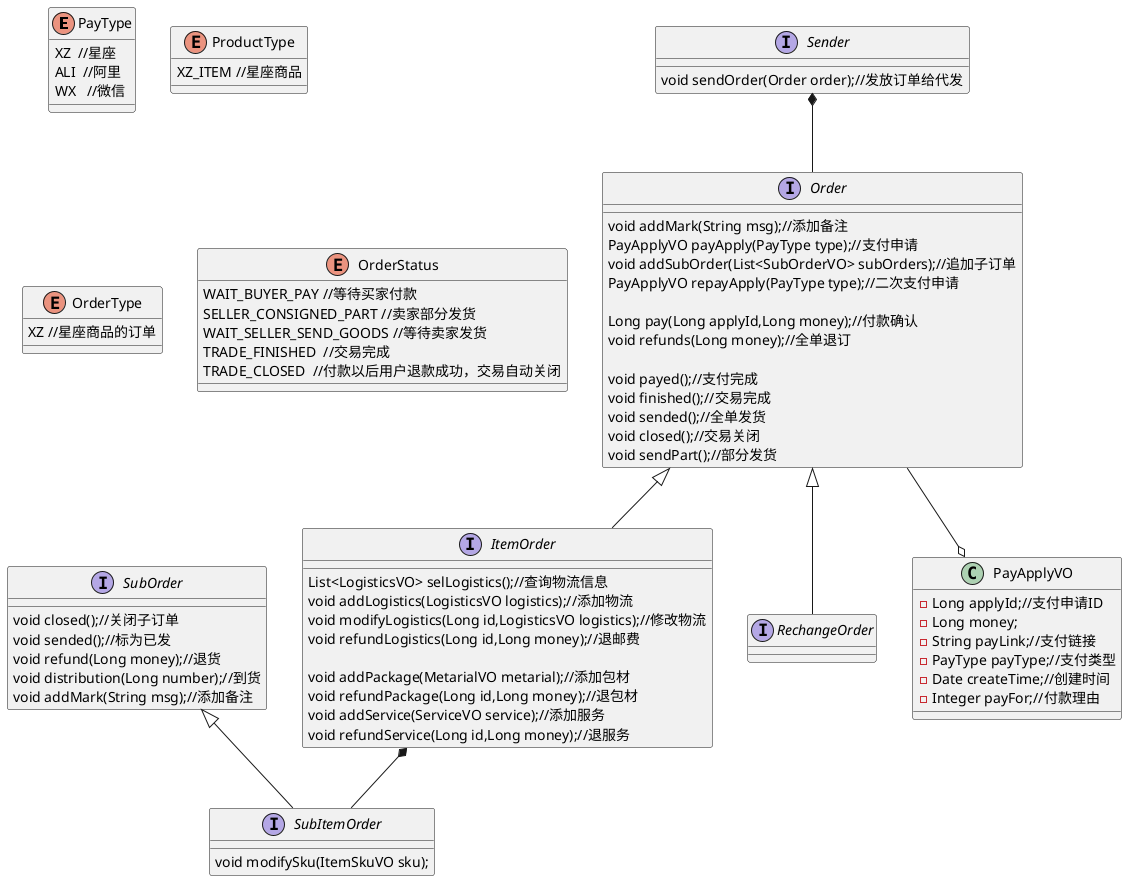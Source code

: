 @startuml
enum PayType{
XZ  //星座
ALI  //阿里
WX   //微信
}

interface Order{
void addMark(String msg);//添加备注
PayApplyVO payApply(PayType type);//支付申请
void addSubOrder(List<SubOrderVO> subOrders);//追加子订单
PayApplyVO repayApply(PayType type);//二次支付申请

Long pay(Long applyId,Long money);//付款确认
void refunds(Long money);//全单退订

void payed();//支付完成
void finished();//交易完成
void sended();//全单发货
void closed();//交易关闭
void sendPart();//部分发货

}

interface ItemOrder{
List<LogisticsVO> selLogistics();//查询物流信息
void addLogistics(LogisticsVO logistics);//添加物流
void modifyLogistics(Long id,LogisticsVO logistics);//修改物流
void refundLogistics(Long id,Long money);//退邮费

void addPackage(MetarialVO metarial);//添加包材
void refundPackage(Long id,Long money);//退包材
void addService(ServiceVO service);//添加服务
void refundService(Long id,Long money);//退服务
}

interface RechangeOrder{

}

interface SubOrder{
void closed();//关闭子订单
void sended();//标为已发
void refund(Long money);//退货
void distribution(Long number);//到货
void addMark(String msg);//添加备注
}

interface SubItemOrder{
void modifySku(ItemSkuVO sku);
}

interface Sender{
void sendOrder(Order order);//发放订单给代发
}

enum ProductType{
XZ_ITEM //星座商品

}

enum OrderType{
XZ //星座商品的订单

}

enum OrderStatus{
WAIT_BUYER_PAY //等待买家付款
SELLER_CONSIGNED_PART //卖家部分发货
WAIT_SELLER_SEND_GOODS //等待卖家发货
TRADE_FINISHED  //交易完成
TRADE_CLOSED  //付款以后用户退款成功，交易自动关闭

}



class PayApplyVO{
-Long applyId;//支付申请ID
-Long money;
-String payLink;//支付链接
-PayType payType;//支付类型
-Date createTime;//创建时间
-Integer payFor;//付款理由
}

SubOrder <|-- SubItemOrder
Order <|-- ItemOrder
Order <|-- RechangeOrder
ItemOrder *-- SubItemOrder
Sender *-- Order

Order --o PayApplyVO


@enduml
